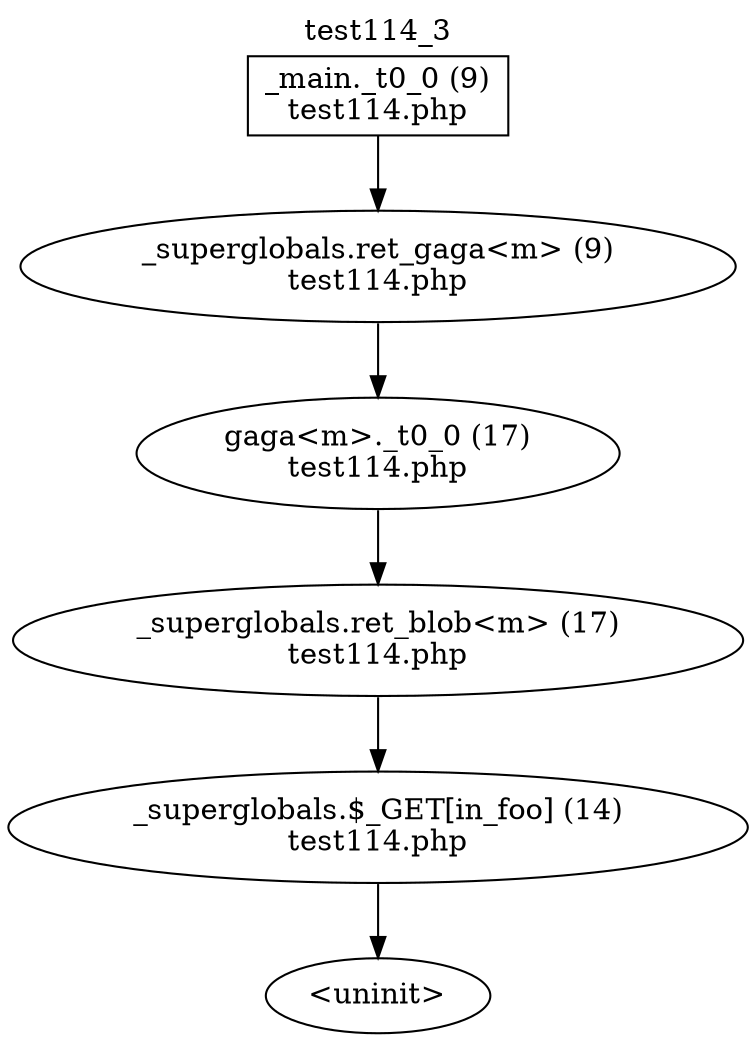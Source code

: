 digraph cfg {
  label="test114_3";
  labelloc=t;
  n1 [shape=box, label="_main._t0_0 (9)\ntest114.php"];
  n2 [shape=ellipse, label="_superglobals.ret_gaga<m> (9)\ntest114.php"];
  n3 [shape=ellipse, label="gaga<m>._t0_0 (17)\ntest114.php"];
  n4 [shape=ellipse, label="_superglobals.ret_blob<m> (17)\ntest114.php"];
  n5 [shape=ellipse, label="_superglobals.$_GET[in_foo] (14)\ntest114.php"];
  n6 [shape=ellipse, label="<uninit>"];
  n1 -> n2;
  n2 -> n3;
  n3 -> n4;
  n4 -> n5;
  n5 -> n6;
}
